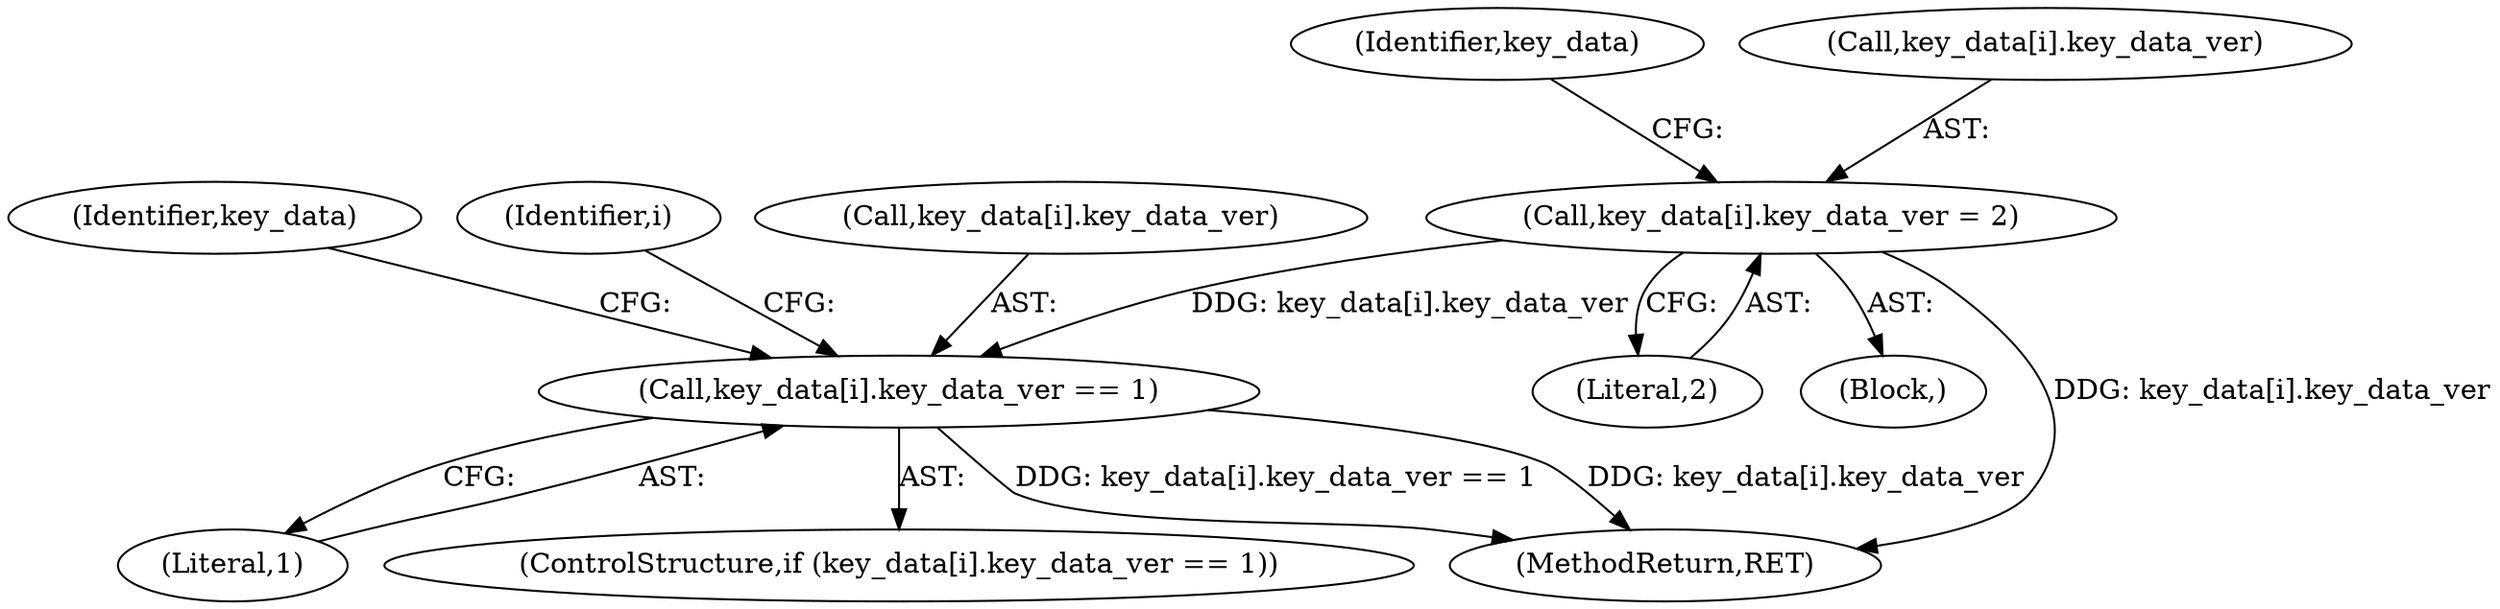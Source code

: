 digraph "0_krb5_dc7ed55c689d57de7f7408b34631bf06fec9dab1@array" {
"1000173" [label="(Call,key_data[i].key_data_ver = 2)"];
"1000165" [label="(Call,key_data[i].key_data_ver == 1)"];
"1000176" [label="(Identifier,key_data)"];
"1000172" [label="(Block,)"];
"1000410" [label="(MethodReturn,RET)"];
"1000184" [label="(Identifier,key_data)"];
"1000171" [label="(Literal,1)"];
"1000162" [label="(Identifier,i)"];
"1000166" [label="(Call,key_data[i].key_data_ver)"];
"1000164" [label="(ControlStructure,if (key_data[i].key_data_ver == 1))"];
"1000174" [label="(Call,key_data[i].key_data_ver)"];
"1000179" [label="(Literal,2)"];
"1000173" [label="(Call,key_data[i].key_data_ver = 2)"];
"1000165" [label="(Call,key_data[i].key_data_ver == 1)"];
"1000173" -> "1000172"  [label="AST: "];
"1000173" -> "1000179"  [label="CFG: "];
"1000174" -> "1000173"  [label="AST: "];
"1000179" -> "1000173"  [label="AST: "];
"1000184" -> "1000173"  [label="CFG: "];
"1000173" -> "1000410"  [label="DDG: key_data[i].key_data_ver"];
"1000173" -> "1000165"  [label="DDG: key_data[i].key_data_ver"];
"1000165" -> "1000164"  [label="AST: "];
"1000165" -> "1000171"  [label="CFG: "];
"1000166" -> "1000165"  [label="AST: "];
"1000171" -> "1000165"  [label="AST: "];
"1000176" -> "1000165"  [label="CFG: "];
"1000162" -> "1000165"  [label="CFG: "];
"1000165" -> "1000410"  [label="DDG: key_data[i].key_data_ver"];
"1000165" -> "1000410"  [label="DDG: key_data[i].key_data_ver == 1"];
}
